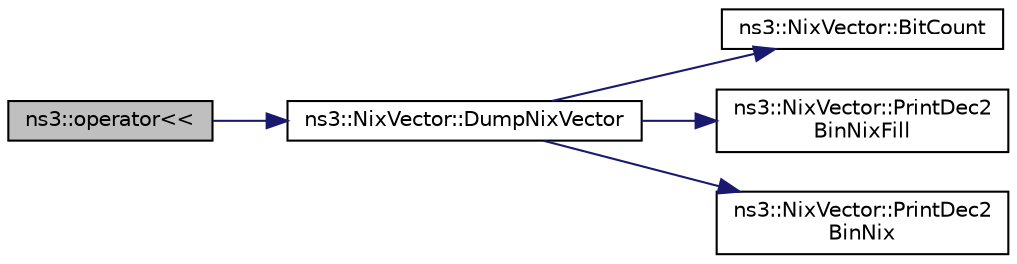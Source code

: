 digraph "ns3::operator&lt;&lt;"
{
  edge [fontname="Helvetica",fontsize="10",labelfontname="Helvetica",labelfontsize="10"];
  node [fontname="Helvetica",fontsize="10",shape=record];
  rankdir="LR";
  Node1 [label="ns3::operator\<\<",height=0.2,width=0.4,color="black", fillcolor="grey75", style="filled", fontcolor="black"];
  Node1 -> Node2 [color="midnightblue",fontsize="10",style="solid"];
  Node2 [label="ns3::NixVector::DumpNixVector",height=0.2,width=0.4,color="black", fillcolor="white", style="filled",URL="$d1/d44/classns3_1_1NixVector.html#a9f43937ed30bf7c3ba96e2f38d7a460c",tooltip="Print the NixVector. "];
  Node2 -> Node3 [color="midnightblue",fontsize="10",style="solid"];
  Node3 [label="ns3::NixVector::BitCount",height=0.2,width=0.4,color="black", fillcolor="white", style="filled",URL="$d1/d44/classns3_1_1NixVector.html#a2110776224e52b8fe4220b1e51b946a6"];
  Node2 -> Node4 [color="midnightblue",fontsize="10",style="solid"];
  Node4 [label="ns3::NixVector::PrintDec2\lBinNixFill",height=0.2,width=0.4,color="black", fillcolor="white", style="filled",URL="$d1/d44/classns3_1_1NixVector.html#a9d5f9cbc3a06324f163078eb73932d3d"];
  Node2 -> Node5 [color="midnightblue",fontsize="10",style="solid"];
  Node5 [label="ns3::NixVector::PrintDec2\lBinNix",height=0.2,width=0.4,color="black", fillcolor="white", style="filled",URL="$d1/d44/classns3_1_1NixVector.html#a6cfc280674edc3350bb797a15b44c093"];
}

